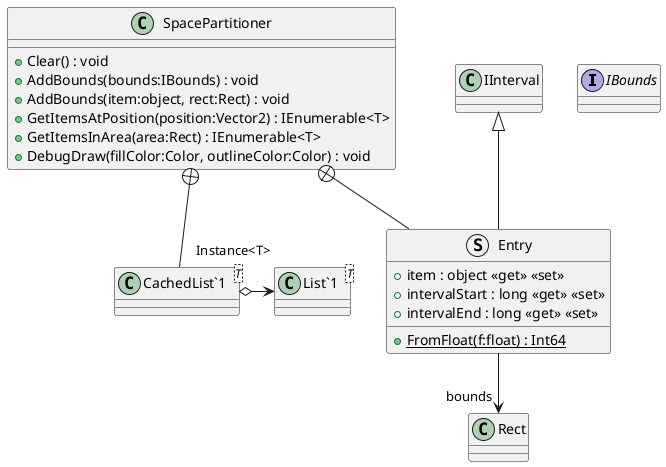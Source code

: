 @startuml
interface IBounds {
}
class SpacePartitioner {
    + Clear() : void
    + AddBounds(bounds:IBounds) : void
    + AddBounds(item:object, rect:Rect) : void
    + GetItemsAtPosition(position:Vector2) : IEnumerable<T>
    + GetItemsInArea(area:Rect) : IEnumerable<T>
    + DebugDraw(fillColor:Color, outlineColor:Color) : void
}
class "CachedList`1"<T> {
}
struct Entry {
    + item : object <<get>> <<set>>
    + intervalStart : long <<get>> <<set>>
    + intervalEnd : long <<get>> <<set>>
    {static} + FromFloat(f:float) : Int64
}
class "List`1"<T> {
}
SpacePartitioner +-- "CachedList`1"
"CachedList`1" o-> "Instance<T>" "List`1"
SpacePartitioner +-- Entry
IInterval <|-- Entry
Entry --> "bounds" Rect
@enduml
